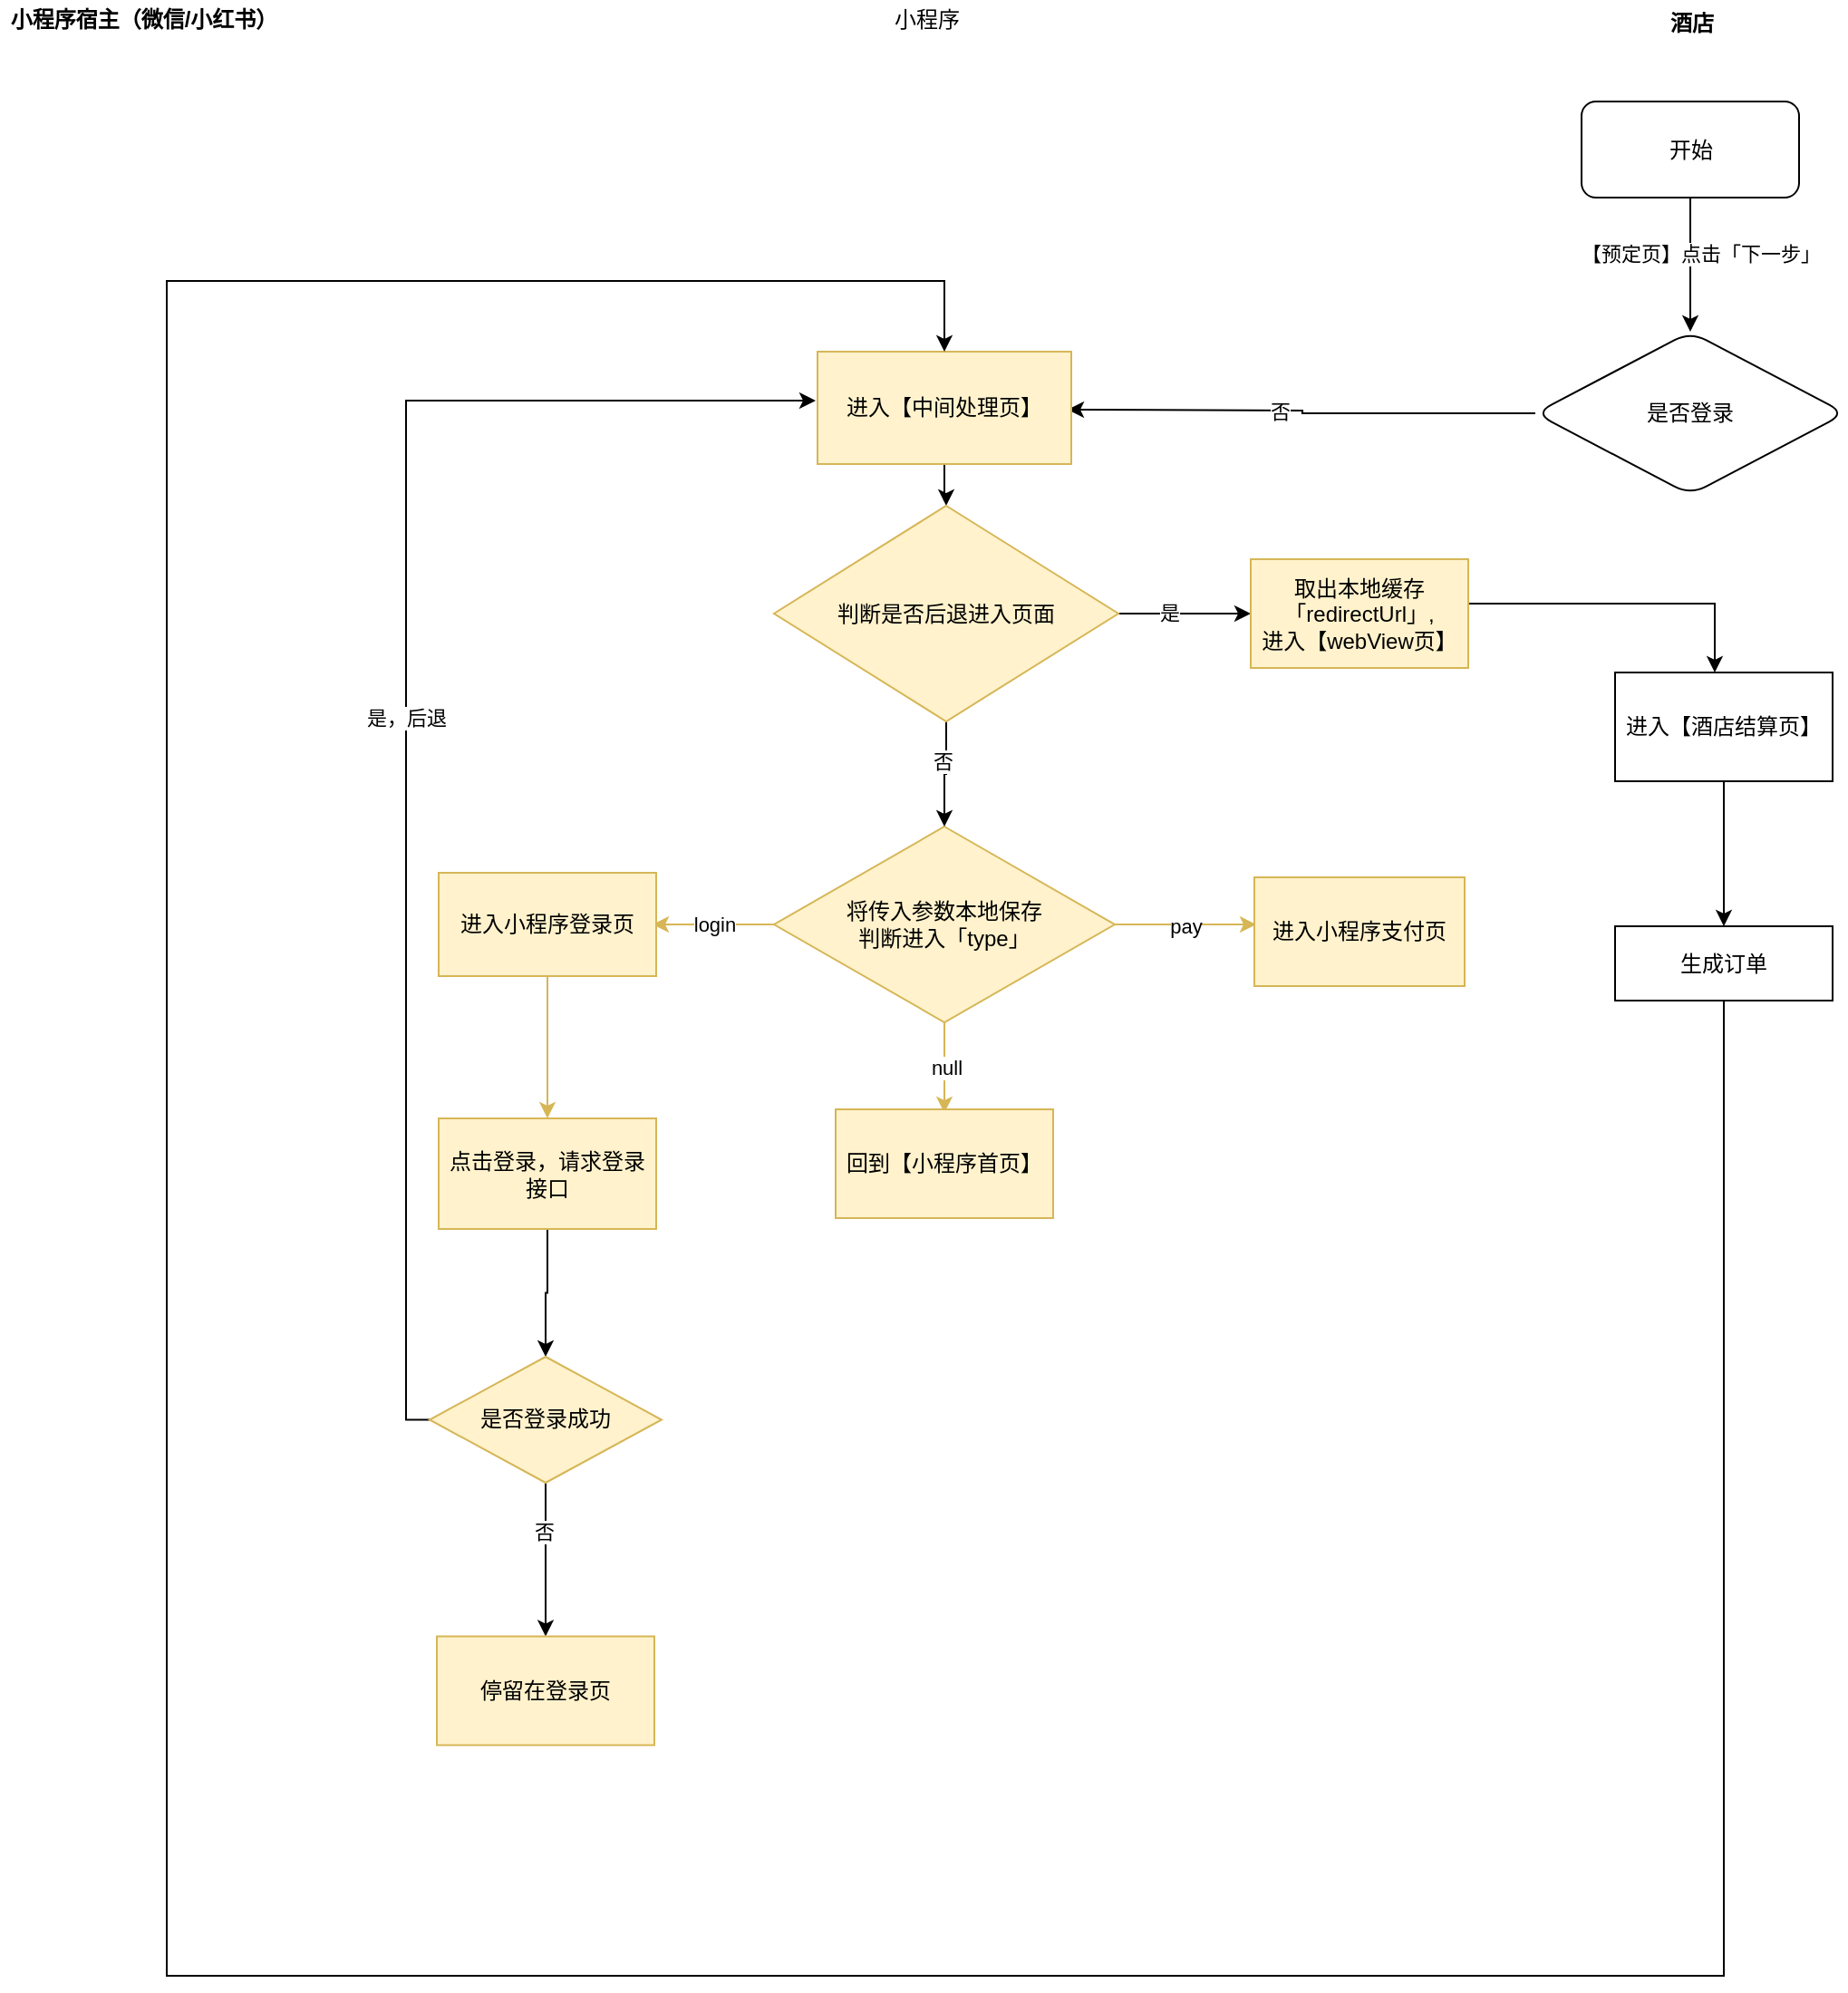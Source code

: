 <mxfile version="14.4.3" type="github"><diagram id="-vYZViqzsxjP3in_XCif" name="Page-1"><mxGraphModel dx="1092" dy="796" grid="0" gridSize="10" guides="1" tooltips="1" connect="1" arrows="1" fold="1" page="1" pageScale="1" pageWidth="1500" pageHeight="2000" math="0" shadow="0"><root><mxCell id="0"/><mxCell id="1" parent="0"/><mxCell id="Hsc-TVN9lTPiEieQWm-b-27" value="" style="edgeStyle=orthogonalEdgeStyle;rounded=0;orthogonalLoop=1;jettySize=auto;html=1;startSize=26;" edge="1" parent="1" source="Hsc-TVN9lTPiEieQWm-b-25" target="Hsc-TVN9lTPiEieQWm-b-26"><mxGeometry relative="1" as="geometry"/></mxCell><mxCell id="Hsc-TVN9lTPiEieQWm-b-28" value="【预定页】点击「下一步」" style="edgeLabel;html=1;align=center;verticalAlign=middle;resizable=0;points=[];" vertex="1" connectable="0" parent="Hsc-TVN9lTPiEieQWm-b-27"><mxGeometry x="-0.161" y="5" relative="1" as="geometry"><mxPoint as="offset"/></mxGeometry></mxCell><mxCell id="Hsc-TVN9lTPiEieQWm-b-25" value="开始" style="rounded=1;whiteSpace=wrap;html=1;startSize=26;fillColor=none;" vertex="1" parent="1"><mxGeometry x="1002.5" y="211" width="120" height="53" as="geometry"/></mxCell><mxCell id="Hsc-TVN9lTPiEieQWm-b-41" value="" style="edgeStyle=orthogonalEdgeStyle;rounded=0;orthogonalLoop=1;jettySize=auto;html=1;startSize=26;" edge="1" parent="1" source="Hsc-TVN9lTPiEieQWm-b-26"><mxGeometry relative="1" as="geometry"><mxPoint x="719" y="381" as="targetPoint"/><Array as="points"/></mxGeometry></mxCell><mxCell id="Hsc-TVN9lTPiEieQWm-b-84" value="否" style="edgeLabel;html=1;align=center;verticalAlign=middle;resizable=0;points=[];" vertex="1" connectable="0" parent="Hsc-TVN9lTPiEieQWm-b-41"><mxGeometry x="0.1" relative="1" as="geometry"><mxPoint as="offset"/></mxGeometry></mxCell><mxCell id="Hsc-TVN9lTPiEieQWm-b-26" value="是否登录" style="rhombus;whiteSpace=wrap;html=1;rounded=1;fillColor=none;startSize=26;" vertex="1" parent="1"><mxGeometry x="977" y="338" width="171" height="90" as="geometry"/></mxCell><mxCell id="Hsc-TVN9lTPiEieQWm-b-42" value="&lt;b&gt;小程序宿主（微信/小红书）&lt;br&gt;&lt;/b&gt;" style="text;html=1;resizable=0;autosize=1;align=center;verticalAlign=middle;points=[];fillColor=none;strokeColor=none;rounded=0;startSize=26;" vertex="1" parent="1"><mxGeometry x="130" y="157" width="157" height="18" as="geometry"/></mxCell><mxCell id="Hsc-TVN9lTPiEieQWm-b-43" value="小程序" style="text;html=1;resizable=0;autosize=1;align=center;verticalAlign=middle;points=[];fillColor=none;strokeColor=none;rounded=0;startSize=26;" vertex="1" parent="1"><mxGeometry x="618" y="157" width="46" height="18" as="geometry"/></mxCell><mxCell id="Hsc-TVN9lTPiEieQWm-b-44" value="&lt;p style=&quot;margin: 4px 0px 0px&quot;&gt;&lt;b&gt;酒店&lt;/b&gt;&lt;/p&gt;" style="text;html=1;resizable=0;autosize=1;align=center;verticalAlign=middle;points=[];fillColor=none;strokeColor=none;rounded=0;startSize=26;" vertex="1" parent="1"><mxGeometry x="1045.5" y="155" width="34" height="22" as="geometry"/></mxCell><mxCell id="Hsc-TVN9lTPiEieQWm-b-76" value="" style="edgeStyle=orthogonalEdgeStyle;rounded=0;orthogonalLoop=1;jettySize=auto;html=1;startSize=26;" edge="1" parent="1" source="Hsc-TVN9lTPiEieQWm-b-46" target="Hsc-TVN9lTPiEieQWm-b-75"><mxGeometry relative="1" as="geometry"/></mxCell><mxCell id="Hsc-TVN9lTPiEieQWm-b-46" value="进入【中间处理页】" style="rounded=0;whiteSpace=wrap;html=1;startSize=26;fillColor=#fff2cc;strokeColor=#d6b656;" vertex="1" parent="1"><mxGeometry x="581" y="349" width="140" height="62" as="geometry"/></mxCell><mxCell id="Hsc-TVN9lTPiEieQWm-b-55" value="login" style="edgeStyle=orthogonalEdgeStyle;rounded=0;orthogonalLoop=1;jettySize=auto;html=1;exitX=0;exitY=0.5;exitDx=0;exitDy=0;startSize=26;fillColor=#fff2cc;strokeColor=#d6b656;" edge="1" parent="1" source="Hsc-TVN9lTPiEieQWm-b-51"><mxGeometry relative="1" as="geometry"><mxPoint x="490" y="665" as="targetPoint"/></mxGeometry></mxCell><mxCell id="Hsc-TVN9lTPiEieQWm-b-56" value="pay" style="edgeStyle=orthogonalEdgeStyle;rounded=0;orthogonalLoop=1;jettySize=auto;html=1;exitX=1;exitY=0.5;exitDx=0;exitDy=0;startSize=26;fillColor=#fff2cc;strokeColor=#d6b656;" edge="1" parent="1" source="Hsc-TVN9lTPiEieQWm-b-51"><mxGeometry relative="1" as="geometry"><mxPoint x="823" y="665" as="targetPoint"/></mxGeometry></mxCell><mxCell id="Hsc-TVN9lTPiEieQWm-b-60" value="null" style="edgeStyle=orthogonalEdgeStyle;rounded=0;orthogonalLoop=1;jettySize=auto;html=1;exitX=0.5;exitY=1;exitDx=0;exitDy=0;startSize=26;fillColor=#fff2cc;strokeColor=#d6b656;" edge="1" parent="1" source="Hsc-TVN9lTPiEieQWm-b-51"><mxGeometry relative="1" as="geometry"><mxPoint x="651" y="769" as="targetPoint"/></mxGeometry></mxCell><mxCell id="Hsc-TVN9lTPiEieQWm-b-51" value="将传入参数本地保存&lt;br&gt;判断进入「type」" style="rhombus;whiteSpace=wrap;html=1;rounded=0;fillColor=#fff2cc;startSize=26;strokeColor=#d6b656;" vertex="1" parent="1"><mxGeometry x="557" y="611" width="188" height="108" as="geometry"/></mxCell><mxCell id="Hsc-TVN9lTPiEieQWm-b-61" value="回到【小程序首页】" style="whiteSpace=wrap;html=1;startSize=26;fillColor=#fff2cc;strokeColor=#d6b656;" vertex="1" parent="1"><mxGeometry x="591" y="767" width="120" height="60" as="geometry"/></mxCell><mxCell id="Hsc-TVN9lTPiEieQWm-b-65" value="" style="edgeStyle=orthogonalEdgeStyle;rounded=0;orthogonalLoop=1;jettySize=auto;html=1;startSize=26;fillColor=#fff2cc;strokeColor=#d6b656;" edge="1" parent="1" source="Hsc-TVN9lTPiEieQWm-b-62" target="Hsc-TVN9lTPiEieQWm-b-64"><mxGeometry relative="1" as="geometry"/></mxCell><mxCell id="Hsc-TVN9lTPiEieQWm-b-62" value="进入小程序登录页" style="whiteSpace=wrap;html=1;startSize=26;fillColor=#fff2cc;strokeColor=#d6b656;" vertex="1" parent="1"><mxGeometry x="372" y="636.5" width="120" height="57" as="geometry"/></mxCell><mxCell id="Hsc-TVN9lTPiEieQWm-b-89" value="" style="edgeStyle=orthogonalEdgeStyle;rounded=0;orthogonalLoop=1;jettySize=auto;html=1;startSize=26;exitX=1;exitY=0.5;exitDx=0;exitDy=0;" edge="1" parent="1" source="Hsc-TVN9lTPiEieQWm-b-80" target="Hsc-TVN9lTPiEieQWm-b-88"><mxGeometry relative="1" as="geometry"><mxPoint x="943" y="490" as="sourcePoint"/><Array as="points"><mxPoint x="880" y="494"/><mxPoint x="880" y="488"/><mxPoint x="1076" y="488"/></Array></mxGeometry></mxCell><mxCell id="Hsc-TVN9lTPiEieQWm-b-63" value="进入小程序支付页" style="whiteSpace=wrap;html=1;startSize=26;fillColor=#fff2cc;strokeColor=#d6b656;" vertex="1" parent="1"><mxGeometry x="822" y="639" width="116" height="60" as="geometry"/></mxCell><mxCell id="Hsc-TVN9lTPiEieQWm-b-68" value="" style="edgeStyle=orthogonalEdgeStyle;rounded=0;orthogonalLoop=1;jettySize=auto;html=1;startSize=26;" edge="1" parent="1" source="Hsc-TVN9lTPiEieQWm-b-64" target="Hsc-TVN9lTPiEieQWm-b-67"><mxGeometry relative="1" as="geometry"/></mxCell><mxCell id="Hsc-TVN9lTPiEieQWm-b-64" value="点击登录，请求登录接口" style="whiteSpace=wrap;html=1;fillColor=#fff2cc;startSize=26;strokeColor=#d6b656;" vertex="1" parent="1"><mxGeometry x="372" y="772" width="120" height="61" as="geometry"/></mxCell><mxCell id="Hsc-TVN9lTPiEieQWm-b-70" value="" style="edgeStyle=orthogonalEdgeStyle;rounded=0;orthogonalLoop=1;jettySize=auto;html=1;startSize=26;" edge="1" parent="1" source="Hsc-TVN9lTPiEieQWm-b-67" target="Hsc-TVN9lTPiEieQWm-b-69"><mxGeometry relative="1" as="geometry"/></mxCell><mxCell id="Hsc-TVN9lTPiEieQWm-b-71" value="否" style="edgeLabel;html=1;align=center;verticalAlign=middle;resizable=0;points=[];" vertex="1" connectable="0" parent="Hsc-TVN9lTPiEieQWm-b-70"><mxGeometry x="-0.363" y="-1" relative="1" as="geometry"><mxPoint as="offset"/></mxGeometry></mxCell><mxCell id="Hsc-TVN9lTPiEieQWm-b-83" value="是，后退" style="edgeStyle=orthogonalEdgeStyle;rounded=0;orthogonalLoop=1;jettySize=auto;html=1;startSize=26;" edge="1" parent="1" source="Hsc-TVN9lTPiEieQWm-b-67"><mxGeometry relative="1" as="geometry"><mxPoint x="580" y="376" as="targetPoint"/><Array as="points"><mxPoint x="354" y="938"/><mxPoint x="354" y="376"/></Array></mxGeometry></mxCell><mxCell id="Hsc-TVN9lTPiEieQWm-b-67" value="是否登录成功" style="rhombus;whiteSpace=wrap;html=1;strokeColor=#d6b656;fillColor=#fff2cc;startSize=26;" vertex="1" parent="1"><mxGeometry x="367" y="903.5" width="128" height="69.5" as="geometry"/></mxCell><mxCell id="Hsc-TVN9lTPiEieQWm-b-69" value="停留在登录页" style="whiteSpace=wrap;html=1;strokeColor=#d6b656;fillColor=#fff2cc;startSize=26;" vertex="1" parent="1"><mxGeometry x="371" y="1057.75" width="120" height="60" as="geometry"/></mxCell><mxCell id="Hsc-TVN9lTPiEieQWm-b-77" style="edgeStyle=orthogonalEdgeStyle;rounded=0;orthogonalLoop=1;jettySize=auto;html=1;entryX=0.5;entryY=0;entryDx=0;entryDy=0;startSize=26;" edge="1" parent="1" source="Hsc-TVN9lTPiEieQWm-b-75" target="Hsc-TVN9lTPiEieQWm-b-51"><mxGeometry relative="1" as="geometry"/></mxCell><mxCell id="Hsc-TVN9lTPiEieQWm-b-78" value="否" style="edgeLabel;html=1;align=center;verticalAlign=middle;resizable=0;points=[];" vertex="1" connectable="0" parent="Hsc-TVN9lTPiEieQWm-b-77"><mxGeometry x="-0.254" y="-2" relative="1" as="geometry"><mxPoint as="offset"/></mxGeometry></mxCell><mxCell id="Hsc-TVN9lTPiEieQWm-b-79" style="edgeStyle=orthogonalEdgeStyle;rounded=0;orthogonalLoop=1;jettySize=auto;html=1;exitX=1;exitY=0.5;exitDx=0;exitDy=0;startSize=26;entryX=0;entryY=0.5;entryDx=0;entryDy=0;" edge="1" parent="1" source="Hsc-TVN9lTPiEieQWm-b-75" target="Hsc-TVN9lTPiEieQWm-b-80"><mxGeometry relative="1" as="geometry"><mxPoint x="809" y="494" as="targetPoint"/></mxGeometry></mxCell><mxCell id="Hsc-TVN9lTPiEieQWm-b-85" value="是" style="edgeLabel;html=1;align=center;verticalAlign=middle;resizable=0;points=[];" vertex="1" connectable="0" parent="Hsc-TVN9lTPiEieQWm-b-79"><mxGeometry x="-0.233" y="2" relative="1" as="geometry"><mxPoint y="1" as="offset"/></mxGeometry></mxCell><mxCell id="Hsc-TVN9lTPiEieQWm-b-75" value="判断是否后退进入页面" style="rhombus;whiteSpace=wrap;html=1;rounded=0;strokeColor=#d6b656;fillColor=#fff2cc;startSize=26;" vertex="1" parent="1"><mxGeometry x="557" y="434" width="190" height="119" as="geometry"/></mxCell><mxCell id="Hsc-TVN9lTPiEieQWm-b-80" value="取出本地缓存「redirectUrl」,&lt;br&gt;进入【webView页】" style="whiteSpace=wrap;html=1;startSize=26;fillColor=#fff2cc;strokeColor=#d6b656;" vertex="1" parent="1"><mxGeometry x="820" y="463.5" width="120" height="60" as="geometry"/></mxCell><mxCell id="Hsc-TVN9lTPiEieQWm-b-91" value="" style="edgeStyle=orthogonalEdgeStyle;rounded=0;orthogonalLoop=1;jettySize=auto;html=1;startSize=26;" edge="1" parent="1" source="Hsc-TVN9lTPiEieQWm-b-88" target="Hsc-TVN9lTPiEieQWm-b-90"><mxGeometry relative="1" as="geometry"/></mxCell><mxCell id="Hsc-TVN9lTPiEieQWm-b-88" value="进入【酒店结算页】" style="whiteSpace=wrap;html=1;startSize=26;" vertex="1" parent="1"><mxGeometry x="1021" y="526" width="120" height="60" as="geometry"/></mxCell><mxCell id="Hsc-TVN9lTPiEieQWm-b-92" style="edgeStyle=orthogonalEdgeStyle;rounded=0;orthogonalLoop=1;jettySize=auto;html=1;startSize=26;entryX=0.5;entryY=0;entryDx=0;entryDy=0;" edge="1" parent="1" source="Hsc-TVN9lTPiEieQWm-b-90" target="Hsc-TVN9lTPiEieQWm-b-46"><mxGeometry relative="1" as="geometry"><mxPoint x="600" y="580" as="targetPoint"/><Array as="points"><mxPoint x="1081" y="1245"/><mxPoint x="222" y="1245"/><mxPoint x="222" y="310"/><mxPoint x="651" y="310"/></Array></mxGeometry></mxCell><mxCell id="Hsc-TVN9lTPiEieQWm-b-90" value="生成订单" style="whiteSpace=wrap;html=1;startSize=26;" vertex="1" parent="1"><mxGeometry x="1021" y="666" width="120" height="41" as="geometry"/></mxCell></root></mxGraphModel></diagram></mxfile>